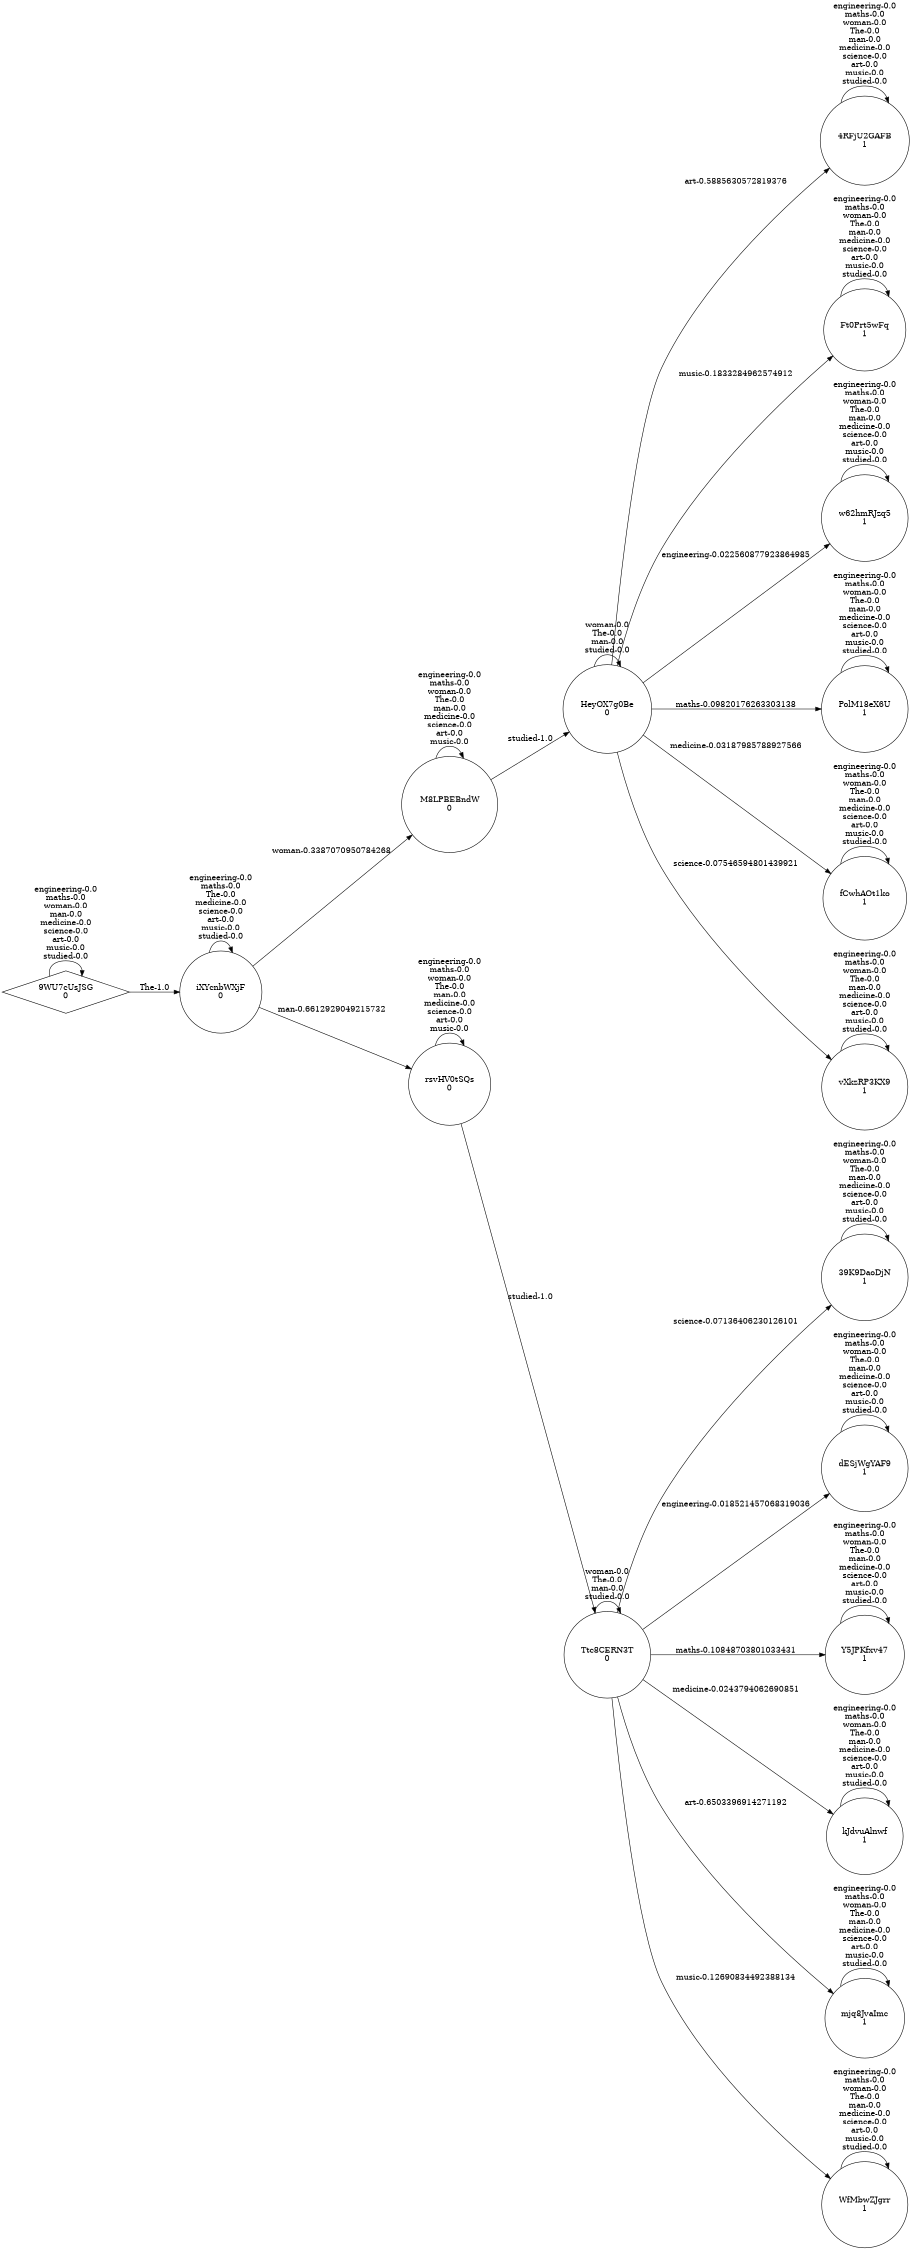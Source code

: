 digraph weighted_automaton {
	margin=0 rankdir=LR size=15
	node [shape=circle]
	"39K9DaoDjN" [label="39K9DaoDjN
1"]
	"39K9DaoDjN" -> "39K9DaoDjN" [label="engineering-0.0
maths-0.0
woman-0.0
The-0.0
man-0.0
medicine-0.0
science-0.0
art-0.0
music-0.0
studied-0.0"]
	"4RFjU2GAFB" [label="4RFjU2GAFB
1"]
	"4RFjU2GAFB" -> "4RFjU2GAFB" [label="engineering-0.0
maths-0.0
woman-0.0
The-0.0
man-0.0
medicine-0.0
science-0.0
art-0.0
music-0.0
studied-0.0"]
	"9WU7cUsJSG" [label="9WU7cUsJSG
0" shape=diamond]
	"9WU7cUsJSG" -> "9WU7cUsJSG" [label="engineering-0.0
maths-0.0
woman-0.0
man-0.0
medicine-0.0
science-0.0
art-0.0
music-0.0
studied-0.0"]
	"9WU7cUsJSG" -> iXYcnbWXjF [label="The-1.0"]
	Ft0Prt5wFq [label="Ft0Prt5wFq
1"]
	Ft0Prt5wFq -> Ft0Prt5wFq [label="engineering-0.0
maths-0.0
woman-0.0
The-0.0
man-0.0
medicine-0.0
science-0.0
art-0.0
music-0.0
studied-0.0"]
	HeyOX7g0Be [label="HeyOX7g0Be
0"]
	HeyOX7g0Be -> w62hmRJzq5 [label="engineering-0.022560877923864985"]
	HeyOX7g0Be -> PolM18eX6U [label="maths-0.09820176263303138"]
	HeyOX7g0Be -> HeyOX7g0Be [label="woman-0.0
The-0.0
man-0.0
studied-0.0"]
	HeyOX7g0Be -> fCwhAOt1ko [label="medicine-0.03187985788927566"]
	HeyOX7g0Be -> vXkzRP3KX9 [label="science-0.07546594801439921"]
	HeyOX7g0Be -> "4RFjU2GAFB" [label="art-0.5885630572819376"]
	HeyOX7g0Be -> Ft0Prt5wFq [label="music-0.1833284962574912"]
	M8LPBEBndW [label="M8LPBEBndW
0"]
	M8LPBEBndW -> M8LPBEBndW [label="engineering-0.0
maths-0.0
woman-0.0
The-0.0
man-0.0
medicine-0.0
science-0.0
art-0.0
music-0.0"]
	M8LPBEBndW -> HeyOX7g0Be [label="studied-1.0"]
	PolM18eX6U [label="PolM18eX6U
1"]
	PolM18eX6U -> PolM18eX6U [label="engineering-0.0
maths-0.0
woman-0.0
The-0.0
man-0.0
medicine-0.0
science-0.0
art-0.0
music-0.0
studied-0.0"]
	Ttc8CERN3T [label="Ttc8CERN3T
0"]
	Ttc8CERN3T -> dESjWgYAF9 [label="engineering-0.018521457068319036"]
	Ttc8CERN3T -> Y5JPKfxv47 [label="maths-0.10848703801033431"]
	Ttc8CERN3T -> Ttc8CERN3T [label="woman-0.0
The-0.0
man-0.0
studied-0.0"]
	Ttc8CERN3T -> kJdvuAlnwf [label="medicine-0.0243794062690851"]
	Ttc8CERN3T -> "39K9DaoDjN" [label="science-0.07136406230126101"]
	Ttc8CERN3T -> mjq8JvaImc [label="art-0.6503396914271192"]
	Ttc8CERN3T -> WfMbwZJgrr [label="music-0.12690834492388134"]
	WfMbwZJgrr [label="WfMbwZJgrr
1"]
	WfMbwZJgrr -> WfMbwZJgrr [label="engineering-0.0
maths-0.0
woman-0.0
The-0.0
man-0.0
medicine-0.0
science-0.0
art-0.0
music-0.0
studied-0.0"]
	Y5JPKfxv47 [label="Y5JPKfxv47
1"]
	Y5JPKfxv47 -> Y5JPKfxv47 [label="engineering-0.0
maths-0.0
woman-0.0
The-0.0
man-0.0
medicine-0.0
science-0.0
art-0.0
music-0.0
studied-0.0"]
	dESjWgYAF9 [label="dESjWgYAF9
1"]
	dESjWgYAF9 -> dESjWgYAF9 [label="engineering-0.0
maths-0.0
woman-0.0
The-0.0
man-0.0
medicine-0.0
science-0.0
art-0.0
music-0.0
studied-0.0"]
	fCwhAOt1ko [label="fCwhAOt1ko
1"]
	fCwhAOt1ko -> fCwhAOt1ko [label="engineering-0.0
maths-0.0
woman-0.0
The-0.0
man-0.0
medicine-0.0
science-0.0
art-0.0
music-0.0
studied-0.0"]
	iXYcnbWXjF [label="iXYcnbWXjF
0"]
	iXYcnbWXjF -> iXYcnbWXjF [label="engineering-0.0
maths-0.0
The-0.0
medicine-0.0
science-0.0
art-0.0
music-0.0
studied-0.0"]
	iXYcnbWXjF -> M8LPBEBndW [label="woman-0.3387070950784268"]
	iXYcnbWXjF -> rsvHV0tSQs [label="man-0.6612929049215732"]
	kJdvuAlnwf [label="kJdvuAlnwf
1"]
	kJdvuAlnwf -> kJdvuAlnwf [label="engineering-0.0
maths-0.0
woman-0.0
The-0.0
man-0.0
medicine-0.0
science-0.0
art-0.0
music-0.0
studied-0.0"]
	mjq8JvaImc [label="mjq8JvaImc
1"]
	mjq8JvaImc -> mjq8JvaImc [label="engineering-0.0
maths-0.0
woman-0.0
The-0.0
man-0.0
medicine-0.0
science-0.0
art-0.0
music-0.0
studied-0.0"]
	rsvHV0tSQs [label="rsvHV0tSQs
0"]
	rsvHV0tSQs -> rsvHV0tSQs [label="engineering-0.0
maths-0.0
woman-0.0
The-0.0
man-0.0
medicine-0.0
science-0.0
art-0.0
music-0.0"]
	rsvHV0tSQs -> Ttc8CERN3T [label="studied-1.0"]
	vXkzRP3KX9 [label="vXkzRP3KX9
1"]
	vXkzRP3KX9 -> vXkzRP3KX9 [label="engineering-0.0
maths-0.0
woman-0.0
The-0.0
man-0.0
medicine-0.0
science-0.0
art-0.0
music-0.0
studied-0.0"]
	w62hmRJzq5 [label="w62hmRJzq5
1"]
	w62hmRJzq5 -> w62hmRJzq5 [label="engineering-0.0
maths-0.0
woman-0.0
The-0.0
man-0.0
medicine-0.0
science-0.0
art-0.0
music-0.0
studied-0.0"]
}
